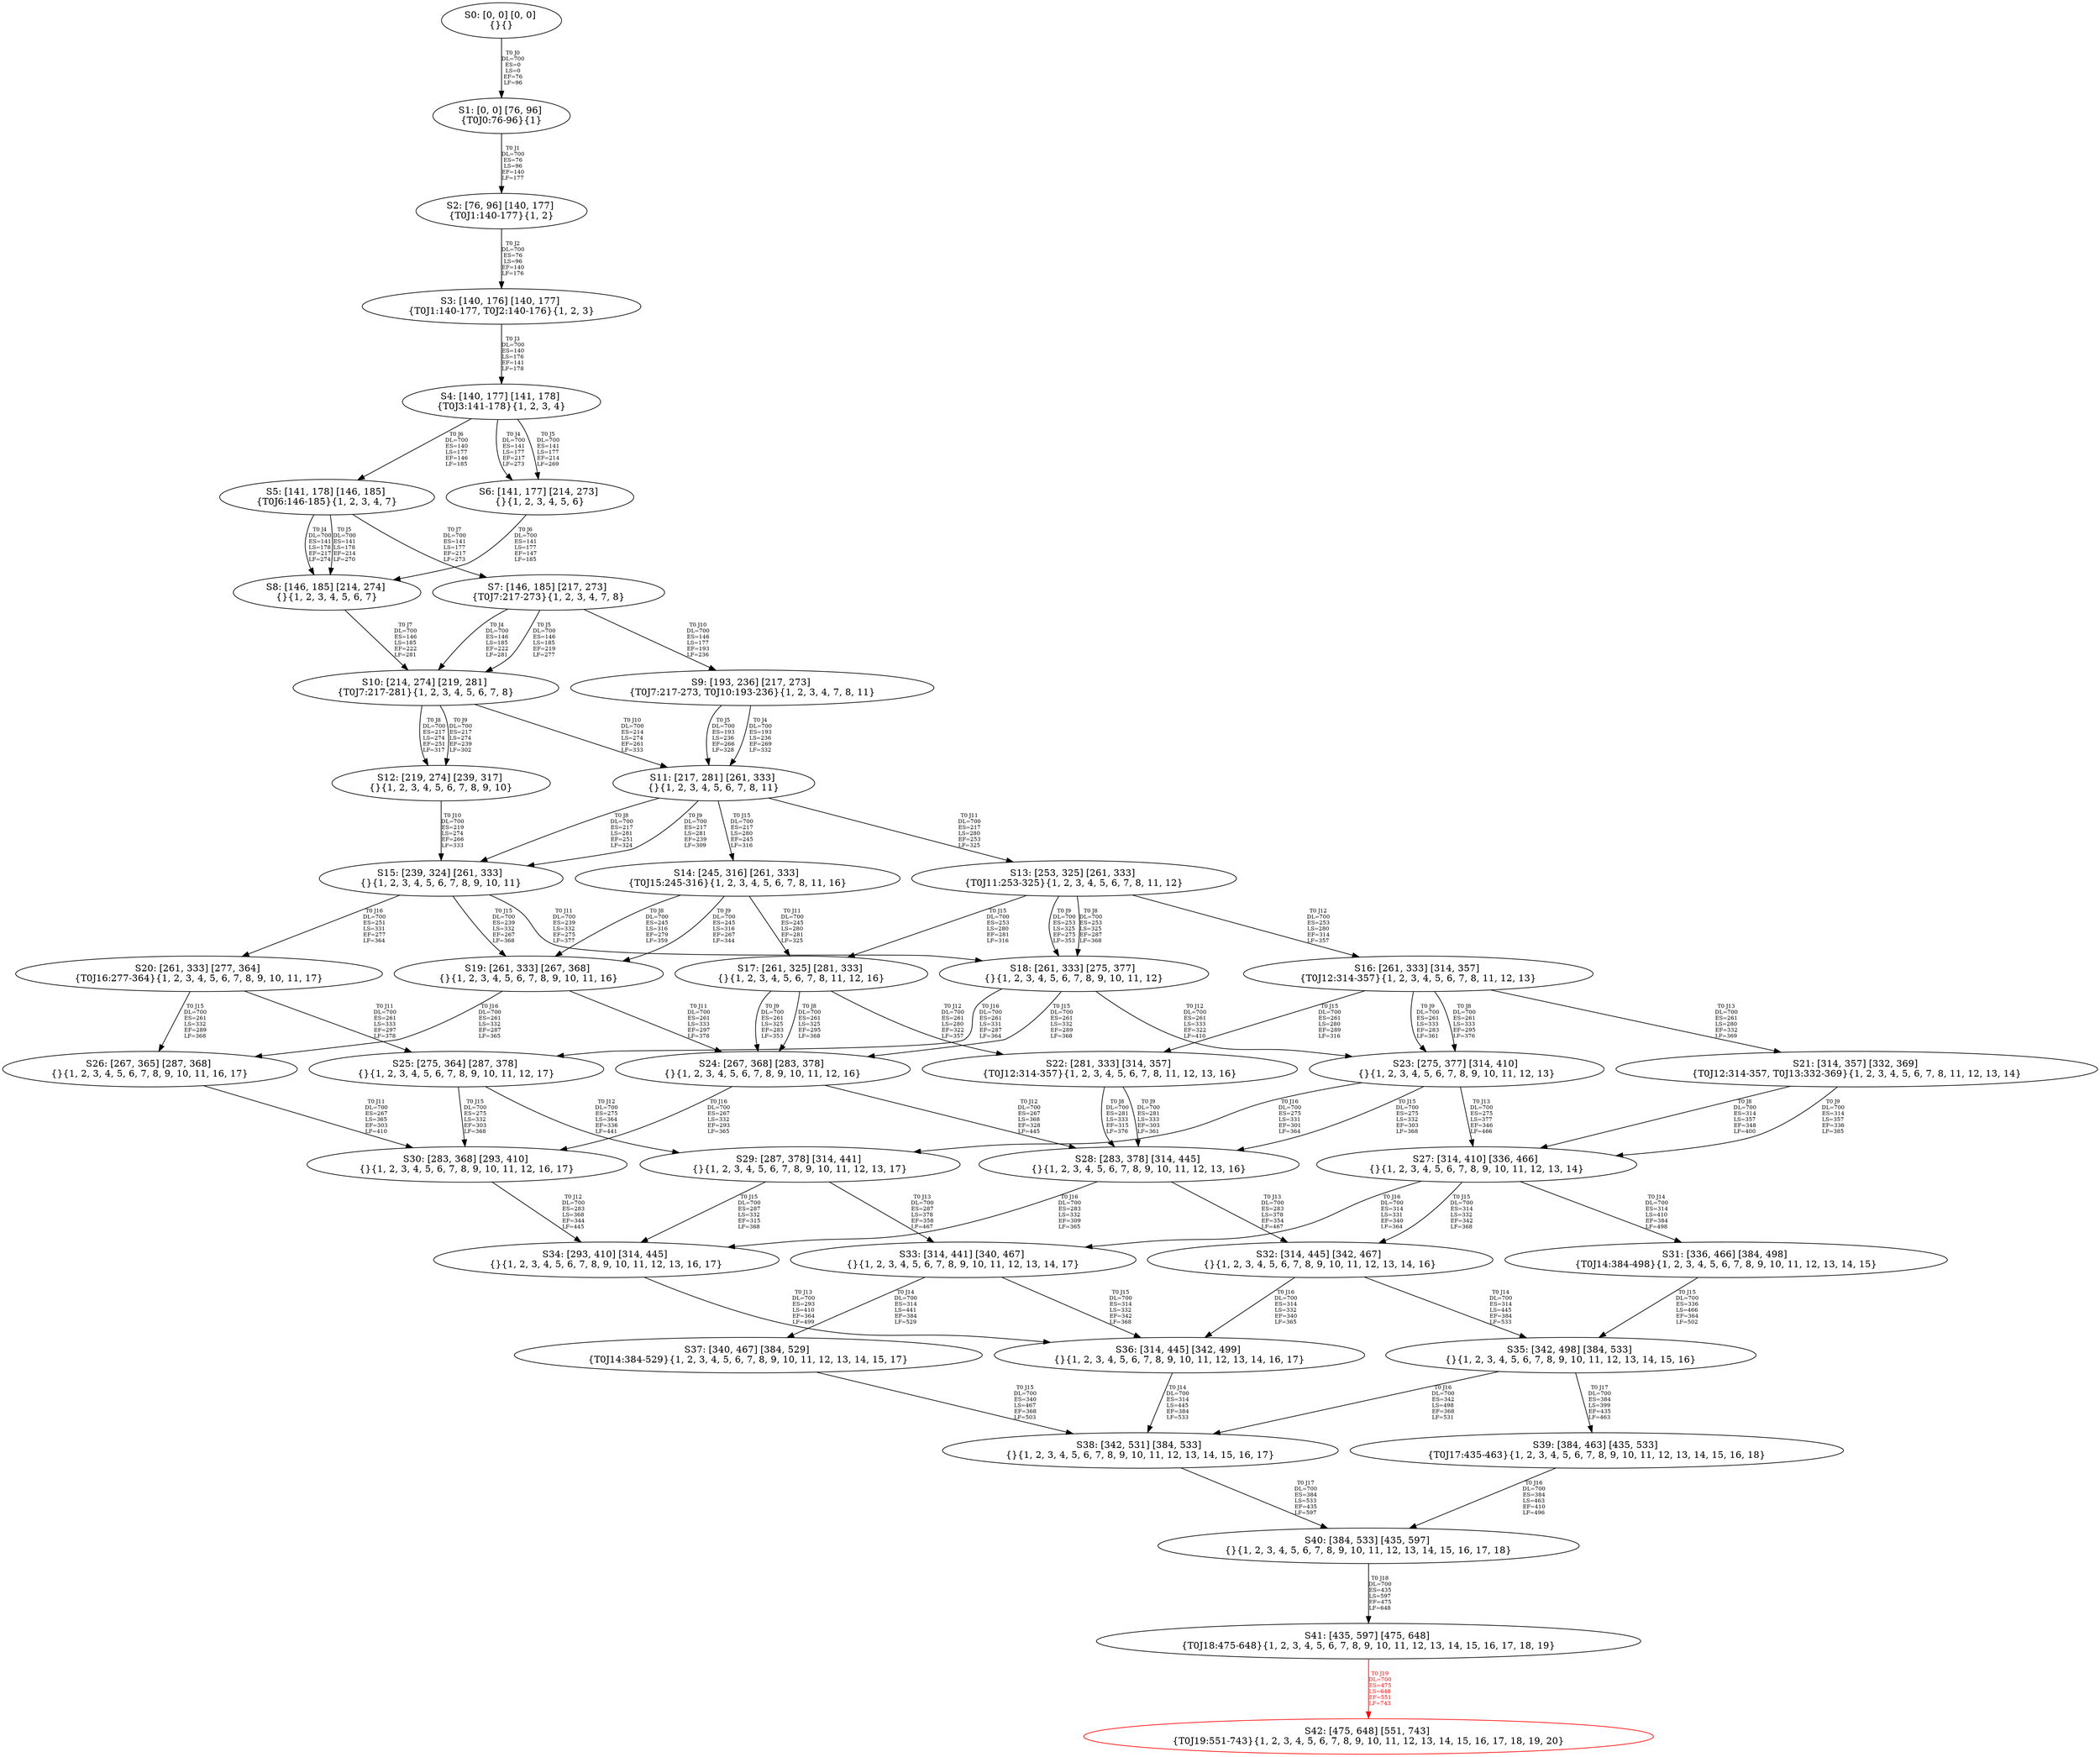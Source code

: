 digraph {
	S0[label="S0: [0, 0] [0, 0] \n{}{}"];
	S1[label="S1: [0, 0] [76, 96] \n{T0J0:76-96}{1}"];
	S2[label="S2: [76, 96] [140, 177] \n{T0J1:140-177}{1, 2}"];
	S3[label="S3: [140, 176] [140, 177] \n{T0J1:140-177, T0J2:140-176}{1, 2, 3}"];
	S4[label="S4: [140, 177] [141, 178] \n{T0J3:141-178}{1, 2, 3, 4}"];
	S5[label="S5: [141, 178] [146, 185] \n{T0J6:146-185}{1, 2, 3, 4, 7}"];
	S6[label="S6: [141, 177] [214, 273] \n{}{1, 2, 3, 4, 5, 6}"];
	S7[label="S7: [146, 185] [217, 273] \n{T0J7:217-273}{1, 2, 3, 4, 7, 8}"];
	S8[label="S8: [146, 185] [214, 274] \n{}{1, 2, 3, 4, 5, 6, 7}"];
	S9[label="S9: [193, 236] [217, 273] \n{T0J7:217-273, T0J10:193-236}{1, 2, 3, 4, 7, 8, 11}"];
	S10[label="S10: [214, 274] [219, 281] \n{T0J7:217-281}{1, 2, 3, 4, 5, 6, 7, 8}"];
	S11[label="S11: [217, 281] [261, 333] \n{}{1, 2, 3, 4, 5, 6, 7, 8, 11}"];
	S12[label="S12: [219, 274] [239, 317] \n{}{1, 2, 3, 4, 5, 6, 7, 8, 9, 10}"];
	S13[label="S13: [253, 325] [261, 333] \n{T0J11:253-325}{1, 2, 3, 4, 5, 6, 7, 8, 11, 12}"];
	S14[label="S14: [245, 316] [261, 333] \n{T0J15:245-316}{1, 2, 3, 4, 5, 6, 7, 8, 11, 16}"];
	S15[label="S15: [239, 324] [261, 333] \n{}{1, 2, 3, 4, 5, 6, 7, 8, 9, 10, 11}"];
	S16[label="S16: [261, 333] [314, 357] \n{T0J12:314-357}{1, 2, 3, 4, 5, 6, 7, 8, 11, 12, 13}"];
	S17[label="S17: [261, 325] [281, 333] \n{}{1, 2, 3, 4, 5, 6, 7, 8, 11, 12, 16}"];
	S18[label="S18: [261, 333] [275, 377] \n{}{1, 2, 3, 4, 5, 6, 7, 8, 9, 10, 11, 12}"];
	S19[label="S19: [261, 333] [267, 368] \n{}{1, 2, 3, 4, 5, 6, 7, 8, 9, 10, 11, 16}"];
	S20[label="S20: [261, 333] [277, 364] \n{T0J16:277-364}{1, 2, 3, 4, 5, 6, 7, 8, 9, 10, 11, 17}"];
	S21[label="S21: [314, 357] [332, 369] \n{T0J12:314-357, T0J13:332-369}{1, 2, 3, 4, 5, 6, 7, 8, 11, 12, 13, 14}"];
	S22[label="S22: [281, 333] [314, 357] \n{T0J12:314-357}{1, 2, 3, 4, 5, 6, 7, 8, 11, 12, 13, 16}"];
	S23[label="S23: [275, 377] [314, 410] \n{}{1, 2, 3, 4, 5, 6, 7, 8, 9, 10, 11, 12, 13}"];
	S24[label="S24: [267, 368] [283, 378] \n{}{1, 2, 3, 4, 5, 6, 7, 8, 9, 10, 11, 12, 16}"];
	S25[label="S25: [275, 364] [287, 378] \n{}{1, 2, 3, 4, 5, 6, 7, 8, 9, 10, 11, 12, 17}"];
	S26[label="S26: [267, 365] [287, 368] \n{}{1, 2, 3, 4, 5, 6, 7, 8, 9, 10, 11, 16, 17}"];
	S27[label="S27: [314, 410] [336, 466] \n{}{1, 2, 3, 4, 5, 6, 7, 8, 9, 10, 11, 12, 13, 14}"];
	S28[label="S28: [283, 378] [314, 445] \n{}{1, 2, 3, 4, 5, 6, 7, 8, 9, 10, 11, 12, 13, 16}"];
	S29[label="S29: [287, 378] [314, 441] \n{}{1, 2, 3, 4, 5, 6, 7, 8, 9, 10, 11, 12, 13, 17}"];
	S30[label="S30: [283, 368] [293, 410] \n{}{1, 2, 3, 4, 5, 6, 7, 8, 9, 10, 11, 12, 16, 17}"];
	S31[label="S31: [336, 466] [384, 498] \n{T0J14:384-498}{1, 2, 3, 4, 5, 6, 7, 8, 9, 10, 11, 12, 13, 14, 15}"];
	S32[label="S32: [314, 445] [342, 467] \n{}{1, 2, 3, 4, 5, 6, 7, 8, 9, 10, 11, 12, 13, 14, 16}"];
	S33[label="S33: [314, 441] [340, 467] \n{}{1, 2, 3, 4, 5, 6, 7, 8, 9, 10, 11, 12, 13, 14, 17}"];
	S34[label="S34: [293, 410] [314, 445] \n{}{1, 2, 3, 4, 5, 6, 7, 8, 9, 10, 11, 12, 13, 16, 17}"];
	S35[label="S35: [342, 498] [384, 533] \n{}{1, 2, 3, 4, 5, 6, 7, 8, 9, 10, 11, 12, 13, 14, 15, 16}"];
	S36[label="S36: [314, 445] [342, 499] \n{}{1, 2, 3, 4, 5, 6, 7, 8, 9, 10, 11, 12, 13, 14, 16, 17}"];
	S37[label="S37: [340, 467] [384, 529] \n{T0J14:384-529}{1, 2, 3, 4, 5, 6, 7, 8, 9, 10, 11, 12, 13, 14, 15, 17}"];
	S38[label="S38: [342, 531] [384, 533] \n{}{1, 2, 3, 4, 5, 6, 7, 8, 9, 10, 11, 12, 13, 14, 15, 16, 17}"];
	S39[label="S39: [384, 463] [435, 533] \n{T0J17:435-463}{1, 2, 3, 4, 5, 6, 7, 8, 9, 10, 11, 12, 13, 14, 15, 16, 18}"];
	S40[label="S40: [384, 533] [435, 597] \n{}{1, 2, 3, 4, 5, 6, 7, 8, 9, 10, 11, 12, 13, 14, 15, 16, 17, 18}"];
	S41[label="S41: [435, 597] [475, 648] \n{T0J18:475-648}{1, 2, 3, 4, 5, 6, 7, 8, 9, 10, 11, 12, 13, 14, 15, 16, 17, 18, 19}"];
	S42[label="S42: [475, 648] [551, 743] \n{T0J19:551-743}{1, 2, 3, 4, 5, 6, 7, 8, 9, 10, 11, 12, 13, 14, 15, 16, 17, 18, 19, 20}"];
	S0 -> S1[label="T0 J0\nDL=700\nES=0\nLS=0\nEF=76\nLF=96",fontsize=8];
	S1 -> S2[label="T0 J1\nDL=700\nES=76\nLS=96\nEF=140\nLF=177",fontsize=8];
	S2 -> S3[label="T0 J2\nDL=700\nES=76\nLS=96\nEF=140\nLF=176",fontsize=8];
	S3 -> S4[label="T0 J3\nDL=700\nES=140\nLS=176\nEF=141\nLF=178",fontsize=8];
	S4 -> S6[label="T0 J4\nDL=700\nES=141\nLS=177\nEF=217\nLF=273",fontsize=8];
	S4 -> S6[label="T0 J5\nDL=700\nES=141\nLS=177\nEF=214\nLF=269",fontsize=8];
	S4 -> S5[label="T0 J6\nDL=700\nES=140\nLS=177\nEF=146\nLF=185",fontsize=8];
	S5 -> S8[label="T0 J4\nDL=700\nES=141\nLS=178\nEF=217\nLF=274",fontsize=8];
	S5 -> S8[label="T0 J5\nDL=700\nES=141\nLS=178\nEF=214\nLF=270",fontsize=8];
	S5 -> S7[label="T0 J7\nDL=700\nES=141\nLS=177\nEF=217\nLF=273",fontsize=8];
	S6 -> S8[label="T0 J6\nDL=700\nES=141\nLS=177\nEF=147\nLF=185",fontsize=8];
	S7 -> S10[label="T0 J4\nDL=700\nES=146\nLS=185\nEF=222\nLF=281",fontsize=8];
	S7 -> S10[label="T0 J5\nDL=700\nES=146\nLS=185\nEF=219\nLF=277",fontsize=8];
	S7 -> S9[label="T0 J10\nDL=700\nES=146\nLS=177\nEF=193\nLF=236",fontsize=8];
	S8 -> S10[label="T0 J7\nDL=700\nES=146\nLS=185\nEF=222\nLF=281",fontsize=8];
	S9 -> S11[label="T0 J4\nDL=700\nES=193\nLS=236\nEF=269\nLF=332",fontsize=8];
	S9 -> S11[label="T0 J5\nDL=700\nES=193\nLS=236\nEF=266\nLF=328",fontsize=8];
	S10 -> S12[label="T0 J8\nDL=700\nES=217\nLS=274\nEF=251\nLF=317",fontsize=8];
	S10 -> S12[label="T0 J9\nDL=700\nES=217\nLS=274\nEF=239\nLF=302",fontsize=8];
	S10 -> S11[label="T0 J10\nDL=700\nES=214\nLS=274\nEF=261\nLF=333",fontsize=8];
	S11 -> S15[label="T0 J8\nDL=700\nES=217\nLS=281\nEF=251\nLF=324",fontsize=8];
	S11 -> S15[label="T0 J9\nDL=700\nES=217\nLS=281\nEF=239\nLF=309",fontsize=8];
	S11 -> S13[label="T0 J11\nDL=700\nES=217\nLS=280\nEF=253\nLF=325",fontsize=8];
	S11 -> S14[label="T0 J15\nDL=700\nES=217\nLS=280\nEF=245\nLF=316",fontsize=8];
	S12 -> S15[label="T0 J10\nDL=700\nES=219\nLS=274\nEF=266\nLF=333",fontsize=8];
	S13 -> S18[label="T0 J8\nDL=700\nES=253\nLS=325\nEF=287\nLF=368",fontsize=8];
	S13 -> S18[label="T0 J9\nDL=700\nES=253\nLS=325\nEF=275\nLF=353",fontsize=8];
	S13 -> S16[label="T0 J12\nDL=700\nES=253\nLS=280\nEF=314\nLF=357",fontsize=8];
	S13 -> S17[label="T0 J15\nDL=700\nES=253\nLS=280\nEF=281\nLF=316",fontsize=8];
	S14 -> S19[label="T0 J8\nDL=700\nES=245\nLS=316\nEF=279\nLF=359",fontsize=8];
	S14 -> S19[label="T0 J9\nDL=700\nES=245\nLS=316\nEF=267\nLF=344",fontsize=8];
	S14 -> S17[label="T0 J11\nDL=700\nES=245\nLS=280\nEF=281\nLF=325",fontsize=8];
	S15 -> S18[label="T0 J11\nDL=700\nES=239\nLS=332\nEF=275\nLF=377",fontsize=8];
	S15 -> S19[label="T0 J15\nDL=700\nES=239\nLS=332\nEF=267\nLF=368",fontsize=8];
	S15 -> S20[label="T0 J16\nDL=700\nES=251\nLS=331\nEF=277\nLF=364",fontsize=8];
	S16 -> S23[label="T0 J8\nDL=700\nES=261\nLS=333\nEF=295\nLF=376",fontsize=8];
	S16 -> S23[label="T0 J9\nDL=700\nES=261\nLS=333\nEF=283\nLF=361",fontsize=8];
	S16 -> S21[label="T0 J13\nDL=700\nES=261\nLS=280\nEF=332\nLF=369",fontsize=8];
	S16 -> S22[label="T0 J15\nDL=700\nES=261\nLS=280\nEF=289\nLF=316",fontsize=8];
	S17 -> S24[label="T0 J8\nDL=700\nES=261\nLS=325\nEF=295\nLF=368",fontsize=8];
	S17 -> S24[label="T0 J9\nDL=700\nES=261\nLS=325\nEF=283\nLF=353",fontsize=8];
	S17 -> S22[label="T0 J12\nDL=700\nES=261\nLS=280\nEF=322\nLF=357",fontsize=8];
	S18 -> S23[label="T0 J12\nDL=700\nES=261\nLS=333\nEF=322\nLF=410",fontsize=8];
	S18 -> S24[label="T0 J15\nDL=700\nES=261\nLS=332\nEF=289\nLF=368",fontsize=8];
	S18 -> S25[label="T0 J16\nDL=700\nES=261\nLS=331\nEF=287\nLF=364",fontsize=8];
	S19 -> S24[label="T0 J11\nDL=700\nES=261\nLS=333\nEF=297\nLF=378",fontsize=8];
	S19 -> S26[label="T0 J16\nDL=700\nES=261\nLS=332\nEF=287\nLF=365",fontsize=8];
	S20 -> S25[label="T0 J11\nDL=700\nES=261\nLS=333\nEF=297\nLF=378",fontsize=8];
	S20 -> S26[label="T0 J15\nDL=700\nES=261\nLS=332\nEF=289\nLF=368",fontsize=8];
	S21 -> S27[label="T0 J8\nDL=700\nES=314\nLS=357\nEF=348\nLF=400",fontsize=8];
	S21 -> S27[label="T0 J9\nDL=700\nES=314\nLS=357\nEF=336\nLF=385",fontsize=8];
	S22 -> S28[label="T0 J8\nDL=700\nES=281\nLS=333\nEF=315\nLF=376",fontsize=8];
	S22 -> S28[label="T0 J9\nDL=700\nES=281\nLS=333\nEF=303\nLF=361",fontsize=8];
	S23 -> S27[label="T0 J13\nDL=700\nES=275\nLS=377\nEF=346\nLF=466",fontsize=8];
	S23 -> S28[label="T0 J15\nDL=700\nES=275\nLS=332\nEF=303\nLF=368",fontsize=8];
	S23 -> S29[label="T0 J16\nDL=700\nES=275\nLS=331\nEF=301\nLF=364",fontsize=8];
	S24 -> S28[label="T0 J12\nDL=700\nES=267\nLS=368\nEF=328\nLF=445",fontsize=8];
	S24 -> S30[label="T0 J16\nDL=700\nES=267\nLS=332\nEF=293\nLF=365",fontsize=8];
	S25 -> S29[label="T0 J12\nDL=700\nES=275\nLS=364\nEF=336\nLF=441",fontsize=8];
	S25 -> S30[label="T0 J15\nDL=700\nES=275\nLS=332\nEF=303\nLF=368",fontsize=8];
	S26 -> S30[label="T0 J11\nDL=700\nES=267\nLS=365\nEF=303\nLF=410",fontsize=8];
	S27 -> S31[label="T0 J14\nDL=700\nES=314\nLS=410\nEF=384\nLF=498",fontsize=8];
	S27 -> S32[label="T0 J15\nDL=700\nES=314\nLS=332\nEF=342\nLF=368",fontsize=8];
	S27 -> S33[label="T0 J16\nDL=700\nES=314\nLS=331\nEF=340\nLF=364",fontsize=8];
	S28 -> S32[label="T0 J13\nDL=700\nES=283\nLS=378\nEF=354\nLF=467",fontsize=8];
	S28 -> S34[label="T0 J16\nDL=700\nES=283\nLS=332\nEF=309\nLF=365",fontsize=8];
	S29 -> S33[label="T0 J13\nDL=700\nES=287\nLS=378\nEF=358\nLF=467",fontsize=8];
	S29 -> S34[label="T0 J15\nDL=700\nES=287\nLS=332\nEF=315\nLF=368",fontsize=8];
	S30 -> S34[label="T0 J12\nDL=700\nES=283\nLS=368\nEF=344\nLF=445",fontsize=8];
	S31 -> S35[label="T0 J15\nDL=700\nES=336\nLS=466\nEF=364\nLF=502",fontsize=8];
	S32 -> S35[label="T0 J14\nDL=700\nES=314\nLS=445\nEF=384\nLF=533",fontsize=8];
	S32 -> S36[label="T0 J16\nDL=700\nES=314\nLS=332\nEF=340\nLF=365",fontsize=8];
	S33 -> S37[label="T0 J14\nDL=700\nES=314\nLS=441\nEF=384\nLF=529",fontsize=8];
	S33 -> S36[label="T0 J15\nDL=700\nES=314\nLS=332\nEF=342\nLF=368",fontsize=8];
	S34 -> S36[label="T0 J13\nDL=700\nES=293\nLS=410\nEF=364\nLF=499",fontsize=8];
	S35 -> S38[label="T0 J16\nDL=700\nES=342\nLS=498\nEF=368\nLF=531",fontsize=8];
	S35 -> S39[label="T0 J17\nDL=700\nES=384\nLS=399\nEF=435\nLF=463",fontsize=8];
	S36 -> S38[label="T0 J14\nDL=700\nES=314\nLS=445\nEF=384\nLF=533",fontsize=8];
	S37 -> S38[label="T0 J15\nDL=700\nES=340\nLS=467\nEF=368\nLF=503",fontsize=8];
	S38 -> S40[label="T0 J17\nDL=700\nES=384\nLS=533\nEF=435\nLF=597",fontsize=8];
	S39 -> S40[label="T0 J16\nDL=700\nES=384\nLS=463\nEF=410\nLF=496",fontsize=8];
	S40 -> S41[label="T0 J18\nDL=700\nES=435\nLS=597\nEF=475\nLF=648",fontsize=8];
	S41 -> S42[label="T0 J19\nDL=700\nES=475\nLS=648\nEF=551\nLF=743",color=Red,fontcolor=Red,fontsize=8];
S42[color=Red];
}
